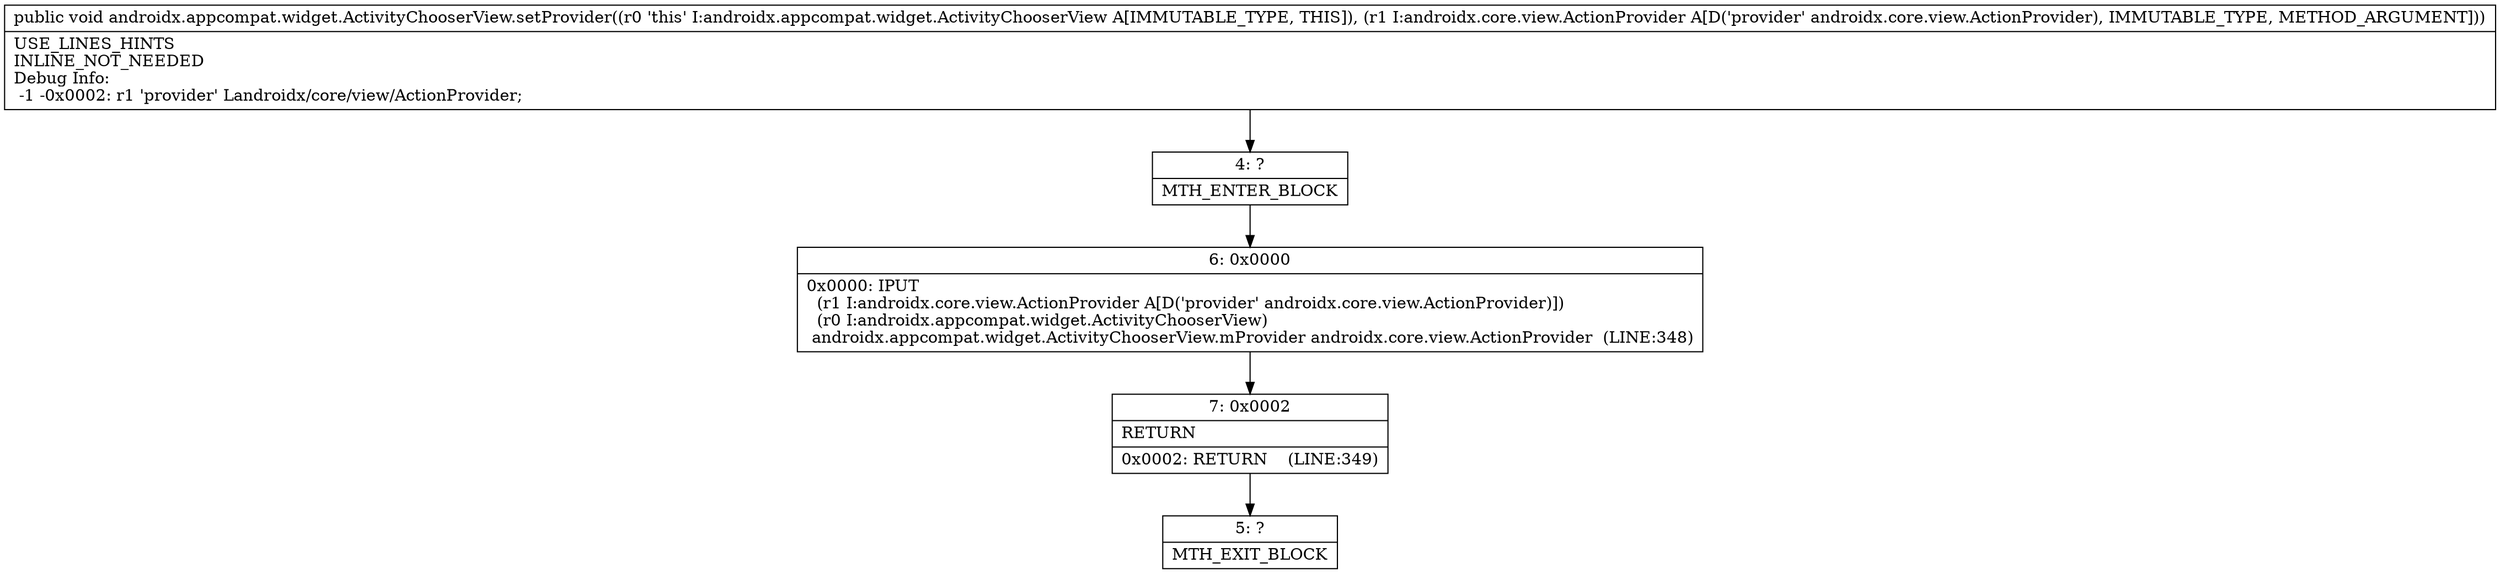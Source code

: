 digraph "CFG forandroidx.appcompat.widget.ActivityChooserView.setProvider(Landroidx\/core\/view\/ActionProvider;)V" {
Node_4 [shape=record,label="{4\:\ ?|MTH_ENTER_BLOCK\l}"];
Node_6 [shape=record,label="{6\:\ 0x0000|0x0000: IPUT  \l  (r1 I:androidx.core.view.ActionProvider A[D('provider' androidx.core.view.ActionProvider)])\l  (r0 I:androidx.appcompat.widget.ActivityChooserView)\l androidx.appcompat.widget.ActivityChooserView.mProvider androidx.core.view.ActionProvider  (LINE:348)\l}"];
Node_7 [shape=record,label="{7\:\ 0x0002|RETURN\l|0x0002: RETURN    (LINE:349)\l}"];
Node_5 [shape=record,label="{5\:\ ?|MTH_EXIT_BLOCK\l}"];
MethodNode[shape=record,label="{public void androidx.appcompat.widget.ActivityChooserView.setProvider((r0 'this' I:androidx.appcompat.widget.ActivityChooserView A[IMMUTABLE_TYPE, THIS]), (r1 I:androidx.core.view.ActionProvider A[D('provider' androidx.core.view.ActionProvider), IMMUTABLE_TYPE, METHOD_ARGUMENT]))  | USE_LINES_HINTS\lINLINE_NOT_NEEDED\lDebug Info:\l  \-1 \-0x0002: r1 'provider' Landroidx\/core\/view\/ActionProvider;\l}"];
MethodNode -> Node_4;Node_4 -> Node_6;
Node_6 -> Node_7;
Node_7 -> Node_5;
}

